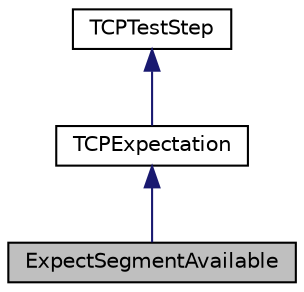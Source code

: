 digraph "ExpectSegmentAvailable"
{
 // LATEX_PDF_SIZE
  edge [fontname="Helvetica",fontsize="10",labelfontname="Helvetica",labelfontsize="10"];
  node [fontname="Helvetica",fontsize="10",shape=record];
  Node1 [label="ExpectSegmentAvailable",height=0.2,width=0.4,color="black", fillcolor="grey75", style="filled", fontcolor="black",tooltip=" "];
  Node2 -> Node1 [dir="back",color="midnightblue",fontsize="10",style="solid",fontname="Helvetica"];
  Node2 [label="TCPExpectation",height=0.2,width=0.4,color="black", fillcolor="white", style="filled",URL="$structTCPExpectation.html",tooltip=" "];
  Node3 -> Node2 [dir="back",color="midnightblue",fontsize="10",style="solid",fontname="Helvetica"];
  Node3 [label="TCPTestStep",height=0.2,width=0.4,color="black", fillcolor="white", style="filled",URL="$structTCPTestStep.html",tooltip=" "];
}
